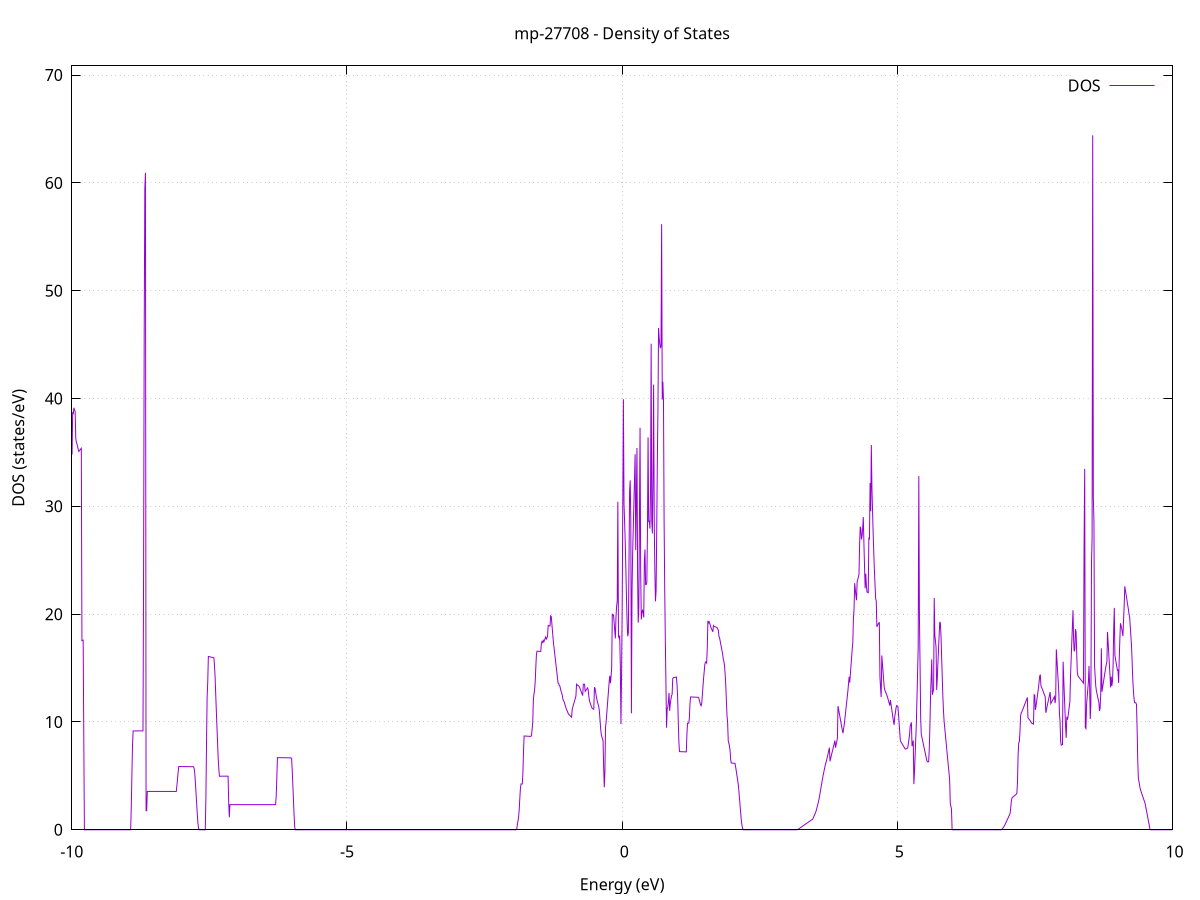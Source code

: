 set title 'mp-27708 - Density of States'
set xlabel 'Energy (eV)'
set ylabel 'DOS (states/eV)'
set grid
set xrange [-10:10]
set yrange [0:70.854]
set xzeroaxis lt -1
set terminal png size 800,600
set output 'mp-27708_dos_gnuplot.png'
plot '-' using 1:2 with lines title 'DOS'
-11.799200 0.000000
-11.788000 0.000000
-11.776800 0.000000
-11.765600 0.000000
-11.754400 0.000000
-11.743200 0.000000
-11.732000 0.000000
-11.720700 0.000000
-11.709500 0.000000
-11.698300 0.000000
-11.687100 0.000000
-11.675900 0.000000
-11.664700 0.000000
-11.653500 0.000000
-11.642300 0.000000
-11.631100 0.000000
-11.619900 0.000000
-11.608700 0.000000
-11.597500 0.000000
-11.586300 0.000000
-11.575100 0.000000
-11.563900 0.000000
-11.552700 0.000000
-11.541500 0.000000
-11.530300 0.000000
-11.519000 0.000000
-11.507800 0.000000
-11.496600 0.000000
-11.485400 0.000000
-11.474200 0.000000
-11.463000 0.000000
-11.451800 0.000000
-11.440600 0.000000
-11.429400 0.000000
-11.418200 0.000000
-11.407000 0.000000
-11.395800 0.000000
-11.384600 0.000000
-11.373400 0.000000
-11.362200 0.000000
-11.351000 0.000000
-11.339800 0.000000
-11.328500 0.000000
-11.317300 0.000000
-11.306100 0.000000
-11.294900 0.000000
-11.283700 0.000000
-11.272500 0.000000
-11.261300 0.000000
-11.250100 0.000000
-11.238900 0.000000
-11.227700 0.000000
-11.216500 0.000000
-11.205300 0.000000
-11.194100 0.000000
-11.182900 0.000000
-11.171700 0.000000
-11.160500 0.000000
-11.149300 0.000000
-11.138100 0.000000
-11.126800 0.000000
-11.115600 0.000000
-11.104400 0.000000
-11.093200 0.000000
-11.082000 0.000000
-11.070800 0.000000
-11.059600 0.000000
-11.048400 0.000000
-11.037200 0.000000
-11.026000 0.000000
-11.014800 0.000000
-11.003600 0.000000
-10.992400 0.000000
-10.981200 0.000000
-10.970000 0.000000
-10.958800 0.000000
-10.947600 0.000000
-10.936300 0.000000
-10.925100 0.000000
-10.913900 0.000000
-10.902700 0.000000
-10.891500 0.000000
-10.880300 0.000000
-10.869100 0.000000
-10.857900 0.000000
-10.846700 0.000000
-10.835500 0.000000
-10.824300 0.000000
-10.813100 0.000000
-10.801900 0.000000
-10.790700 0.000000
-10.779500 0.066300
-10.768300 0.795400
-10.757100 1.524500
-10.745900 2.131900
-10.734600 2.690500
-10.723400 3.249000
-10.712200 3.668600
-10.701000 5.186500
-10.689800 7.767000
-10.678600 8.559700
-10.667400 9.155500
-10.656200 9.711400
-10.645000 10.267200
-10.633800 10.456900
-10.622600 12.731500
-10.611400 14.052800
-10.600200 14.053400
-10.589000 14.053900
-10.577800 14.054400
-10.566600 14.055000
-10.555400 14.055500
-10.544100 14.056100
-10.532900 14.056600
-10.521700 14.057200
-10.510500 14.057700
-10.499300 14.058200
-10.488100 14.058800
-10.476900 13.713700
-10.465700 13.522200
-10.454500 13.330600
-10.443300 13.139100
-10.432100 12.797700
-10.420900 12.798100
-10.409700 11.829900
-10.398500 11.247100
-10.387300 11.073200
-10.376100 10.594600
-10.364900 10.594800
-10.353700 10.595000
-10.342400 9.760700
-10.331200 9.420900
-10.320000 9.421200
-10.308800 9.421400
-10.297600 9.421600
-10.286400 9.421900
-10.275200 9.422100
-10.264000 9.422300
-10.252800 9.422600
-10.241600 9.422800
-10.230400 9.423000
-10.219200 9.423300
-10.208000 9.423500
-10.196800 9.423700
-10.185600 9.424000
-10.174400 9.424200
-10.163200 9.424400
-10.152000 9.424700
-10.140700 9.424900
-10.129500 9.425100
-10.118300 9.425400
-10.107100 9.425600
-10.095900 9.425800
-10.084700 9.629000
-10.073500 11.027500
-10.062300 12.942700
-10.051100 15.923100
-10.039900 18.914000
-10.028700 23.624300
-10.017500 29.379700
-10.006300 34.939900
-9.995100 34.890600
-9.983900 38.756200
-9.972700 38.533500
-9.961500 39.140500
-9.950200 38.943000
-9.939000 38.807000
-9.927800 36.297900
-9.916600 35.926900
-9.905400 35.788700
-9.894200 35.527700
-9.883000 35.281300
-9.871800 35.098300
-9.860600 35.170400
-9.849400 35.242600
-9.838200 35.314700
-9.827000 35.386900
-9.815800 17.536900
-9.804600 17.564900
-9.793400 17.592900
-9.782200 8.739100
-9.771000 0.000000
-9.759800 0.000000
-9.748500 0.000000
-9.737300 0.000000
-9.726100 0.000000
-9.714900 0.000000
-9.703700 0.000000
-9.692500 0.000000
-9.681300 0.000000
-9.670100 0.000000
-9.658900 0.000000
-9.647700 0.000000
-9.636500 0.000000
-9.625300 0.000000
-9.614100 0.000000
-9.602900 0.000000
-9.591700 0.000000
-9.580500 0.000000
-9.569300 0.000000
-9.558000 0.000000
-9.546800 0.000000
-9.535600 0.000000
-9.524400 0.000000
-9.513200 0.000000
-9.502000 0.000000
-9.490800 0.000000
-9.479600 0.000000
-9.468400 0.000000
-9.457200 0.000000
-9.446000 0.000000
-9.434800 0.000000
-9.423600 0.000000
-9.412400 0.000000
-9.401200 0.000000
-9.390000 0.000000
-9.378800 0.000000
-9.367600 0.000000
-9.356300 0.000000
-9.345100 0.000000
-9.333900 0.000000
-9.322700 0.000000
-9.311500 0.000000
-9.300300 0.000000
-9.289100 0.000000
-9.277900 0.000000
-9.266700 0.000000
-9.255500 0.000000
-9.244300 0.000000
-9.233100 0.000000
-9.221900 0.000000
-9.210700 0.000000
-9.199500 0.000000
-9.188300 0.000000
-9.177100 0.000000
-9.165800 0.000000
-9.154600 0.000000
-9.143400 0.000000
-9.132200 0.000000
-9.121000 0.000000
-9.109800 0.000000
-9.098600 0.000000
-9.087400 0.000000
-9.076200 0.000000
-9.065000 0.000000
-9.053800 0.000000
-9.042600 0.000000
-9.031400 0.000000
-9.020200 0.000000
-9.009000 0.000000
-8.997800 0.000000
-8.986600 0.000000
-8.975400 0.000000
-8.964100 0.000000
-8.952900 0.000000
-8.941700 0.000000
-8.930500 0.000000
-8.919300 2.120600
-8.908100 5.071400
-8.896900 7.800300
-8.885700 9.164000
-8.874500 9.164700
-8.863300 9.165400
-8.852100 9.166200
-8.840900 9.166900
-8.829700 9.167600
-8.818500 9.168400
-8.807300 9.169100
-8.796100 9.169900
-8.784900 9.170600
-8.773600 9.171300
-8.762400 9.172100
-8.751200 9.172800
-8.740000 9.173600
-8.728800 9.174300
-8.717600 9.175000
-8.706400 9.175800
-8.695200 24.438100
-8.684000 46.347400
-8.672800 59.464400
-8.661600 60.934900
-8.650400 1.771200
-8.639200 1.771200
-8.628000 3.557800
-8.616800 3.557800
-8.605600 3.557800
-8.594400 3.557700
-8.583200 3.557700
-8.571900 3.557700
-8.560700 3.557700
-8.549500 3.557700
-8.538300 3.557700
-8.527100 3.557700
-8.515900 3.557600
-8.504700 3.557600
-8.493500 3.557600
-8.482300 3.557600
-8.471100 3.557600
-8.459900 3.557600
-8.448700 3.557500
-8.437500 3.557500
-8.426300 3.557500
-8.415100 3.557500
-8.403900 3.557500
-8.392700 3.557500
-8.381500 3.557400
-8.370200 3.557400
-8.359000 3.557400
-8.347800 3.557400
-8.336600 3.557400
-8.325400 3.557400
-8.314200 3.557300
-8.303000 3.557300
-8.291800 3.557300
-8.280600 3.557300
-8.269400 3.557300
-8.258200 3.557300
-8.247000 3.557200
-8.235800 3.557200
-8.224600 3.557200
-8.213400 3.557200
-8.202200 3.557200
-8.191000 3.557200
-8.179700 3.557200
-8.168500 3.557100
-8.157300 3.557100
-8.146100 3.557100
-8.134900 3.557100
-8.123700 3.557100
-8.112500 3.557100
-8.101300 3.557000
-8.090100 4.085400
-8.078900 4.717000
-8.067700 5.345900
-8.056500 5.867800
-8.045300 5.867000
-8.034100 5.866100
-8.022900 5.865300
-8.011700 5.864400
-8.000500 5.863600
-7.989300 5.862700
-7.978000 5.861800
-7.966800 5.861000
-7.955600 5.860100
-7.944400 5.859300
-7.933200 5.858400
-7.922000 5.857600
-7.910800 5.856700
-7.899600 5.855800
-7.888400 5.855000
-7.877200 5.854100
-7.866000 5.853300
-7.854800 5.852400
-7.843600 5.851600
-7.832400 5.850700
-7.821200 5.849800
-7.810000 5.849000
-7.798800 5.848100
-7.787500 5.847300
-7.776300 5.680800
-7.765100 5.197700
-7.753900 4.377800
-7.742700 3.427200
-7.731500 2.478100
-7.720300 1.515600
-7.709100 0.678300
-7.697900 0.184900
-7.686700 0.000000
-7.675500 0.000000
-7.664300 0.000000
-7.653100 0.000000
-7.641900 0.000000
-7.630700 0.000000
-7.619500 0.000000
-7.608300 0.000000
-7.597100 0.000000
-7.585800 0.000000
-7.574600 0.000000
-7.563400 2.884500
-7.552200 7.909700
-7.541000 12.311800
-7.529800 13.656300
-7.518600 16.075500
-7.507400 16.061900
-7.496200 16.048200
-7.485000 16.034600
-7.473800 16.020900
-7.462600 16.007300
-7.451400 15.993600
-7.440200 15.980000
-7.429000 15.966400
-7.417800 15.952700
-7.406600 15.176000
-7.395300 14.079400
-7.384100 12.461000
-7.372900 10.903800
-7.361700 9.430200
-7.350500 7.995600
-7.339300 6.572300
-7.328100 5.598700
-7.316900 4.968700
-7.305700 4.968900
-7.294500 4.969000
-7.283300 4.969200
-7.272100 4.969400
-7.260900 4.969500
-7.249700 4.969700
-7.238500 4.969900
-7.227300 4.970000
-7.216100 4.970200
-7.204900 4.970300
-7.193600 4.970500
-7.182400 4.970700
-7.171200 4.970800
-7.160000 4.971000
-7.148800 2.507900
-7.137600 1.164400
-7.126400 2.333400
-7.115200 2.333400
-7.104000 2.333400
-7.092800 2.333400
-7.081600 2.333400
-7.070400 2.333400
-7.059200 2.333400
-7.048000 2.333400
-7.036800 2.333400
-7.025600 2.333400
-7.014400 2.333300
-7.003100 2.333300
-6.991900 2.333300
-6.980700 2.333300
-6.969500 2.333300
-6.958300 2.333300
-6.947100 2.333300
-6.935900 2.333300
-6.924700 2.333300
-6.913500 2.333300
-6.902300 2.333300
-6.891100 2.333300
-6.879900 2.333300
-6.868700 2.333300
-6.857500 2.333300
-6.846300 2.333300
-6.835100 2.333300
-6.823900 2.333300
-6.812700 2.333300
-6.801400 2.333300
-6.790200 2.333300
-6.779000 2.333300
-6.767800 2.333300
-6.756600 2.333300
-6.745400 2.333300
-6.734200 2.333300
-6.723000 2.333300
-6.711800 2.333300
-6.700600 2.333300
-6.689400 2.333300
-6.678200 2.333200
-6.667000 2.333200
-6.655800 2.333200
-6.644600 2.333200
-6.633400 2.333200
-6.622200 2.333200
-6.611000 2.333200
-6.599700 2.333200
-6.588500 2.333200
-6.577300 2.333200
-6.566100 2.333200
-6.554900 2.333200
-6.543700 2.333200
-6.532500 2.333200
-6.521300 2.333200
-6.510100 2.333200
-6.498900 2.333200
-6.487700 2.333200
-6.476500 2.333200
-6.465300 2.333200
-6.454100 2.333200
-6.442900 2.333200
-6.431700 2.333200
-6.420500 2.333200
-6.409200 2.333200
-6.398000 2.333200
-6.386800 2.333200
-6.375600 2.333200
-6.364400 2.333200
-6.353200 2.333200
-6.342000 2.333200
-6.330800 2.333100
-6.319600 2.333100
-6.308400 2.333100
-6.297200 2.333100
-6.286000 3.097400
-6.274800 4.722200
-6.263600 6.689400
-6.252400 6.688500
-6.241200 6.687700
-6.230000 6.686900
-6.218800 6.686000
-6.207500 6.685200
-6.196300 6.684400
-6.185100 6.683600
-6.173900 6.682700
-6.162700 6.681900
-6.151500 6.681100
-6.140300 6.680200
-6.129100 6.679400
-6.117900 6.678600
-6.106700 6.677700
-6.095500 6.676900
-6.084300 6.676100
-6.073100 6.675300
-6.061900 6.674400
-6.050700 6.673600
-6.039500 6.672800
-6.028300 6.671900
-6.017000 6.671100
-6.005800 6.611300
-5.994600 5.495900
-5.983400 4.133500
-5.972200 2.770500
-5.961000 1.391100
-5.949800 0.266200
-5.938600 0.000000
-5.927400 0.000000
-5.916200 0.000000
-5.905000 0.000000
-5.893800 0.000000
-5.882600 0.000000
-5.871400 0.000000
-5.860200 0.000000
-5.849000 0.000000
-5.837800 0.000000
-5.826600 0.000000
-5.815300 0.000000
-5.804100 0.000000
-5.792900 0.000000
-5.781700 0.000000
-5.770500 0.000000
-5.759300 0.000000
-5.748100 0.000000
-5.736900 0.000000
-5.725700 0.000000
-5.714500 0.000000
-5.703300 0.000000
-5.692100 0.000000
-5.680900 0.000000
-5.669700 0.000000
-5.658500 0.000000
-5.647300 0.000000
-5.636100 0.000000
-5.624800 0.000000
-5.613600 0.000000
-5.602400 0.000000
-5.591200 0.000000
-5.580000 0.000000
-5.568800 0.000000
-5.557600 0.000000
-5.546400 0.000000
-5.535200 0.000000
-5.524000 0.000000
-5.512800 0.000000
-5.501600 0.000000
-5.490400 0.000000
-5.479200 0.000000
-5.468000 0.000000
-5.456800 0.000000
-5.445600 0.000000
-5.434400 0.000000
-5.423100 0.000000
-5.411900 0.000000
-5.400700 0.000000
-5.389500 0.000000
-5.378300 0.000000
-5.367100 0.000000
-5.355900 0.000000
-5.344700 0.000000
-5.333500 0.000000
-5.322300 0.000000
-5.311100 0.000000
-5.299900 0.000000
-5.288700 0.000000
-5.277500 0.000000
-5.266300 0.000000
-5.255100 0.000000
-5.243900 0.000000
-5.232700 0.000000
-5.221400 0.000000
-5.210200 0.000000
-5.199000 0.000000
-5.187800 0.000000
-5.176600 0.000000
-5.165400 0.000000
-5.154200 0.000000
-5.143000 0.000000
-5.131800 0.000000
-5.120600 0.000000
-5.109400 0.000000
-5.098200 0.000000
-5.087000 0.000000
-5.075800 0.000000
-5.064600 0.000000
-5.053400 0.000000
-5.042200 0.000000
-5.030900 0.000000
-5.019700 0.000000
-5.008500 0.000000
-4.997300 0.000000
-4.986100 0.000000
-4.974900 0.000000
-4.963700 0.000000
-4.952500 0.000000
-4.941300 0.000000
-4.930100 0.000000
-4.918900 0.000000
-4.907700 0.000000
-4.896500 0.000000
-4.885300 0.000000
-4.874100 0.000000
-4.862900 0.000000
-4.851700 0.000000
-4.840500 0.000000
-4.829200 0.000000
-4.818000 0.000000
-4.806800 0.000000
-4.795600 0.000000
-4.784400 0.000000
-4.773200 0.000000
-4.762000 0.000000
-4.750800 0.000000
-4.739600 0.000000
-4.728400 0.000000
-4.717200 0.000000
-4.706000 0.000000
-4.694800 0.000000
-4.683600 0.000000
-4.672400 0.000000
-4.661200 0.000000
-4.650000 0.000000
-4.638700 0.000000
-4.627500 0.000000
-4.616300 0.000000
-4.605100 0.000000
-4.593900 0.000000
-4.582700 0.000000
-4.571500 0.000000
-4.560300 0.000000
-4.549100 0.000000
-4.537900 0.000000
-4.526700 0.000000
-4.515500 0.000000
-4.504300 0.000000
-4.493100 0.000000
-4.481900 0.000000
-4.470700 0.000000
-4.459500 0.000000
-4.448300 0.000000
-4.437000 0.000000
-4.425800 0.000000
-4.414600 0.000000
-4.403400 0.000000
-4.392200 0.000000
-4.381000 0.000000
-4.369800 0.000000
-4.358600 0.000000
-4.347400 0.000000
-4.336200 0.000000
-4.325000 0.000000
-4.313800 0.000000
-4.302600 0.000000
-4.291400 0.000000
-4.280200 0.000000
-4.269000 0.000000
-4.257800 0.000000
-4.246500 0.000000
-4.235300 0.000000
-4.224100 0.000000
-4.212900 0.000000
-4.201700 0.000000
-4.190500 0.000000
-4.179300 0.000000
-4.168100 0.000000
-4.156900 0.000000
-4.145700 0.000000
-4.134500 0.000000
-4.123300 0.000000
-4.112100 0.000000
-4.100900 0.000000
-4.089700 0.000000
-4.078500 0.000000
-4.067300 0.000000
-4.056100 0.000000
-4.044800 0.000000
-4.033600 0.000000
-4.022400 0.000000
-4.011200 0.000000
-4.000000 0.000000
-3.988800 0.000000
-3.977600 0.000000
-3.966400 0.000000
-3.955200 0.000000
-3.944000 0.000000
-3.932800 0.000000
-3.921600 0.000000
-3.910400 0.000000
-3.899200 0.000000
-3.888000 0.000000
-3.876800 0.000000
-3.865600 0.000000
-3.854300 0.000000
-3.843100 0.000000
-3.831900 0.000000
-3.820700 0.000000
-3.809500 0.000000
-3.798300 0.000000
-3.787100 0.000000
-3.775900 0.000000
-3.764700 0.000000
-3.753500 0.000000
-3.742300 0.000000
-3.731100 0.000000
-3.719900 0.000000
-3.708700 0.000000
-3.697500 0.000000
-3.686300 0.000000
-3.675100 0.000000
-3.663900 0.000000
-3.652600 0.000000
-3.641400 0.000000
-3.630200 0.000000
-3.619000 0.000000
-3.607800 0.000000
-3.596600 0.000000
-3.585400 0.000000
-3.574200 0.000000
-3.563000 0.000000
-3.551800 0.000000
-3.540600 0.000000
-3.529400 0.000000
-3.518200 0.000000
-3.507000 0.000000
-3.495800 0.000000
-3.484600 0.000000
-3.473400 0.000000
-3.462200 0.000000
-3.450900 0.000000
-3.439700 0.000000
-3.428500 0.000000
-3.417300 0.000000
-3.406100 0.000000
-3.394900 0.000000
-3.383700 0.000000
-3.372500 0.000000
-3.361300 0.000000
-3.350100 0.000000
-3.338900 0.000000
-3.327700 0.000000
-3.316500 0.000000
-3.305300 0.000000
-3.294100 0.000000
-3.282900 0.000000
-3.271700 0.000000
-3.260400 0.000000
-3.249200 0.000000
-3.238000 0.000000
-3.226800 0.000000
-3.215600 0.000000
-3.204400 0.000000
-3.193200 0.000000
-3.182000 0.000000
-3.170800 0.000000
-3.159600 0.000000
-3.148400 0.000000
-3.137200 0.000000
-3.126000 0.000000
-3.114800 0.000000
-3.103600 0.000000
-3.092400 0.000000
-3.081200 0.000000
-3.070000 0.000000
-3.058700 0.000000
-3.047500 0.000000
-3.036300 0.000000
-3.025100 0.000000
-3.013900 0.000000
-3.002700 0.000000
-2.991500 0.000000
-2.980300 0.000000
-2.969100 0.000000
-2.957900 0.000000
-2.946700 0.000000
-2.935500 0.000000
-2.924300 0.000000
-2.913100 0.000000
-2.901900 0.000000
-2.890700 0.000000
-2.879500 0.000000
-2.868200 0.000000
-2.857000 0.000000
-2.845800 0.000000
-2.834600 0.000000
-2.823400 0.000000
-2.812200 0.000000
-2.801000 0.000000
-2.789800 0.000000
-2.778600 0.000000
-2.767400 0.000000
-2.756200 0.000000
-2.745000 0.000000
-2.733800 0.000000
-2.722600 0.000000
-2.711400 0.000000
-2.700200 0.000000
-2.689000 0.000000
-2.677800 0.000000
-2.666500 0.000000
-2.655300 0.000000
-2.644100 0.000000
-2.632900 0.000000
-2.621700 0.000000
-2.610500 0.000000
-2.599300 0.000000
-2.588100 0.000000
-2.576900 0.000000
-2.565700 0.000000
-2.554500 0.000000
-2.543300 0.000000
-2.532100 0.000000
-2.520900 0.000000
-2.509700 0.000000
-2.498500 0.000000
-2.487300 0.000000
-2.476000 0.000000
-2.464800 0.000000
-2.453600 0.000000
-2.442400 0.000000
-2.431200 0.000000
-2.420000 0.000000
-2.408800 0.000000
-2.397600 0.000000
-2.386400 0.000000
-2.375200 0.000000
-2.364000 0.000000
-2.352800 0.000000
-2.341600 0.000000
-2.330400 0.000000
-2.319200 0.000000
-2.308000 0.000000
-2.296800 0.000000
-2.285600 0.000000
-2.274300 0.000000
-2.263100 0.000000
-2.251900 0.000000
-2.240700 0.000000
-2.229500 0.000000
-2.218300 0.000000
-2.207100 0.000000
-2.195900 0.000000
-2.184700 0.000000
-2.173500 0.000000
-2.162300 0.000000
-2.151100 0.000000
-2.139900 0.000000
-2.128700 0.000000
-2.117500 0.000000
-2.106300 0.000000
-2.095100 0.000000
-2.083800 0.000000
-2.072600 0.000000
-2.061400 0.000000
-2.050200 0.000000
-2.039000 0.000000
-2.027800 0.000000
-2.016600 0.000000
-2.005400 0.000000
-1.994200 0.000000
-1.983000 0.000000
-1.971800 0.000000
-1.960600 0.000000
-1.949400 0.000000
-1.938200 0.000000
-1.927000 0.000000
-1.915800 0.058100
-1.904600 0.425300
-1.893400 0.792400
-1.882100 1.159600
-1.870900 1.812400
-1.859700 2.887900
-1.848500 3.825500
-1.837300 4.248400
-1.826100 4.247300
-1.814900 4.246300
-1.803700 5.219600
-1.792500 7.212600
-1.781300 8.699600
-1.770100 8.696000
-1.758900 8.692500
-1.747700 8.689000
-1.736500 8.685500
-1.725300 8.682000
-1.714100 8.678500
-1.702900 8.674900
-1.691700 8.671400
-1.680400 8.667900
-1.669200 8.664400
-1.658000 8.660900
-1.646800 8.751000
-1.635600 9.353900
-1.624400 9.956800
-1.613200 12.056900
-1.602000 12.600400
-1.590800 12.973100
-1.579600 13.762800
-1.568400 15.087100
-1.557200 16.299100
-1.546000 16.566500
-1.534800 16.562100
-1.523600 16.557600
-1.512400 16.553200
-1.501200 16.548700
-1.489900 16.544300
-1.478700 16.539800
-1.467500 17.298400
-1.456300 17.461900
-1.445100 17.379600
-1.433900 17.559800
-1.422700 17.430400
-1.411500 17.581700
-1.400300 17.733000
-1.389100 17.884300
-1.377900 17.689500
-1.366700 17.809700
-1.355500 17.929900
-1.344300 18.946600
-1.333100 18.930400
-1.321900 18.914100
-1.310700 18.897800
-1.299500 19.837400
-1.288200 19.787400
-1.277000 19.131100
-1.265800 18.399000
-1.254600 17.734500
-1.243400 17.137800
-1.232200 16.640000
-1.221000 16.142200
-1.209800 15.644400
-1.198600 15.146600
-1.187400 14.648800
-1.176200 14.151000
-1.165000 13.619800
-1.153800 13.592300
-1.142600 13.378500
-1.131400 13.339600
-1.120200 13.046200
-1.109000 12.851900
-1.097700 12.657500
-1.086500 12.463200
-1.075300 12.079100
-1.064100 11.967100
-1.052900 11.860500
-1.041700 11.653100
-1.030500 11.471300
-1.019300 11.276400
-1.008100 11.138300
-0.996900 11.000100
-0.985700 10.862000
-0.974500 10.730200
-0.963300 10.672100
-0.952100 10.614100
-0.940900 10.556000
-0.929700 10.498000
-0.918500 10.439900
-0.907300 11.186800
-0.896000 11.388800
-0.884800 11.590700
-0.873600 11.792700
-0.862400 11.994700
-0.851200 12.196600
-0.840000 12.398600
-0.828800 13.501100
-0.817600 13.443200
-0.806400 13.385200
-0.795200 13.375100
-0.784000 13.301400
-0.772800 13.195300
-0.761600 13.045400
-0.750400 12.895400
-0.739200 12.745500
-0.728000 12.595500
-0.716800 12.445600
-0.705500 13.504700
-0.694300 13.503200
-0.683100 13.501700
-0.671900 12.837000
-0.660700 12.918600
-0.649500 13.000100
-0.638300 13.081700
-0.627100 13.163500
-0.615900 12.932100
-0.604700 12.365100
-0.593500 11.951500
-0.582300 11.782300
-0.571100 11.613000
-0.559900 11.443800
-0.548700 11.298400
-0.537500 11.241800
-0.526300 11.185100
-0.515100 11.183200
-0.503800 13.223300
-0.492600 13.117100
-0.481400 12.745200
-0.470200 12.400400
-0.459000 12.088500
-0.447800 11.852200
-0.436600 11.634300
-0.425400 11.421400
-0.414200 11.026700
-0.403000 10.278400
-0.391800 9.456500
-0.380600 8.894900
-0.369400 8.633500
-0.358200 8.452700
-0.347000 8.271900
-0.335800 5.793400
-0.324600 3.941300
-0.313300 5.341100
-0.302100 9.490300
-0.290900 10.004900
-0.279700 10.761400
-0.268500 11.517800
-0.257300 12.274300
-0.246100 13.030800
-0.234900 13.787300
-0.223700 14.284000
-0.212500 13.591100
-0.201300 14.241000
-0.190100 15.025800
-0.178900 20.032000
-0.167700 19.901400
-0.156500 19.921000
-0.145300 19.207400
-0.134100 18.467900
-0.122900 17.751400
-0.111600 19.789800
-0.100400 20.725900
-0.089200 21.218100
-0.078000 30.425700
-0.066800 17.948100
-0.055600 17.787700
-0.044400 18.020500
-0.033200 15.280100
-0.022000 9.801700
-0.010800 14.320900
0.000400 20.324700
0.011600 30.129500
0.022800 39.934300
0.034000 30.233600
0.045200 28.449800
0.056400 26.666000
0.067600 24.146500
0.078800 21.570500
0.090100 19.256300
0.101300 17.947700
0.112500 18.232300
0.123700 24.316400
0.134900 31.389700
0.146100 32.412700
0.157300 28.767200
0.168500 10.802400
0.179700 22.127800
0.190900 25.691900
0.202100 27.976100
0.213300 30.260300
0.224500 32.544400
0.235700 34.828600
0.246900 25.938500
0.258100 30.599500
0.269300 35.408400
0.280600 23.794600
0.291800 19.208800
0.303000 20.653300
0.314200 28.850300
0.325400 37.282900
0.336600 24.092300
0.347800 19.502200
0.359000 20.135900
0.370200 20.415200
0.381400 20.157200
0.392600 19.693600
0.403800 24.949700
0.415000 25.997200
0.426200 22.738900
0.437400 22.747900
0.448600 22.905400
0.459800 27.652100
0.471000 36.392300
0.482300 28.535500
0.493500 28.684300
0.504700 27.936000
0.515900 31.392400
0.527100 45.080700
0.538300 28.641900
0.549500 27.487400
0.560700 32.677300
0.571900 41.289900
0.583100 28.560300
0.594300 24.058000
0.605500 21.187900
0.616700 22.160700
0.627900 27.487700
0.639100 33.978400
0.650300 38.814300
0.661500 46.546800
0.672800 45.627200
0.684000 45.013000
0.695200 44.667400
0.706400 44.858200
0.717600 56.166800
0.728800 39.899400
0.740000 41.560100
0.751200 39.821500
0.762400 28.671600
0.773600 22.305500
0.784800 17.467800
0.796000 13.443300
0.807200 9.464300
0.818400 11.213600
0.829600 11.374600
0.840800 11.931400
0.852000 12.695500
0.863200 11.028400
0.874500 11.674300
0.885700 12.065900
0.896900 12.437000
0.908100 12.550900
0.919300 14.035100
0.930500 14.108000
0.941700 14.120300
0.952900 14.132600
0.964100 14.144800
0.975300 14.157100
0.986500 14.169300
0.997700 13.404000
1.008900 12.191300
1.020100 9.991600
1.031300 8.100300
1.042500 7.247900
1.053700 7.245700
1.065000 7.243600
1.076200 7.241500
1.087400 7.239400
1.098600 7.237300
1.109800 7.235100
1.121000 7.233000
1.132200 7.230900
1.143400 7.228800
1.154600 7.226700
1.165800 7.224500
1.177000 8.901000
1.188200 9.889100
1.199400 9.886600
1.210600 9.884100
1.221800 10.393100
1.233000 11.760800
1.244200 12.320000
1.255400 12.317500
1.266700 12.314900
1.277900 12.312400
1.289100 12.309800
1.300300 12.307300
1.311500 12.304800
1.322700 12.302200
1.333900 12.299700
1.345100 12.297100
1.356300 12.294600
1.367500 12.292000
1.378700 12.289500
1.389900 12.281400
1.401100 12.051500
1.412300 11.821700
1.423500 11.591900
1.434700 11.498200
1.445900 11.718700
1.457200 12.478300
1.468400 13.266900
1.479600 14.055400
1.490800 14.663600
1.502000 15.310000
1.513200 15.565300
1.524400 15.568100
1.535600 15.470900
1.546800 16.885100
1.558000 19.378100
1.569200 19.197600
1.580400 19.304300
1.591600 19.128200
1.602800 18.952000
1.614000 18.741900
1.625200 18.621000
1.636400 18.490500
1.647600 18.360600
1.658900 18.938100
1.670100 18.861300
1.681300 18.840600
1.692500 18.819900
1.703700 18.799200
1.714900 18.778500
1.726100 18.745500
1.737300 18.617800
1.748500 18.490100
1.759700 17.919100
1.770900 17.785500
1.782100 17.485500
1.793300 17.183000
1.804500 16.880500
1.815700 16.578000
1.826900 16.275500
1.838100 15.809700
1.849300 15.601200
1.860600 15.183200
1.871800 14.417600
1.883000 13.434800
1.894200 11.944800
1.905400 10.595100
1.916600 9.943100
1.927800 8.236200
1.939000 8.010900
1.950200 7.785700
1.961400 7.329200
1.972600 6.485400
1.983800 6.199500
1.995000 6.192600
2.006200 6.185700
2.017400 6.178800
2.028600 6.171800
2.039800 6.164900
2.051100 6.158000
2.062300 5.832700
2.073500 5.455800
2.084700 5.078900
2.095900 4.702000
2.107100 4.325100
2.118300 3.751900
2.129500 3.065200
2.140700 2.378400
2.151900 1.691700
2.163100 1.004900
2.174300 0.516600
2.185500 0.202900
2.196700 0.000000
2.207900 0.000000
2.219100 0.000000
2.230300 0.000000
2.241500 0.000000
2.252800 0.000000
2.264000 0.000000
2.275200 0.000000
2.286400 0.000000
2.297600 0.000000
2.308800 0.000000
2.320000 0.000000
2.331200 0.000000
2.342400 0.000000
2.353600 0.000000
2.364800 0.000000
2.376000 0.000000
2.387200 0.000000
2.398400 0.000000
2.409600 0.000000
2.420800 0.000000
2.432000 0.000000
2.443300 0.000000
2.454500 0.000000
2.465700 0.000000
2.476900 0.000000
2.488100 0.000000
2.499300 0.000000
2.510500 0.000000
2.521700 0.000000
2.532900 0.000000
2.544100 0.000000
2.555300 0.000000
2.566500 0.000000
2.577700 0.000000
2.588900 0.000000
2.600100 0.000000
2.611300 0.000000
2.622500 0.000000
2.633700 0.000000
2.645000 0.000000
2.656200 0.000000
2.667400 0.000000
2.678600 0.000000
2.689800 0.000000
2.701000 0.000000
2.712200 0.000000
2.723400 0.000000
2.734600 0.000000
2.745800 0.000000
2.757000 0.000000
2.768200 0.000000
2.779400 0.000000
2.790600 0.000000
2.801800 0.000000
2.813000 0.000000
2.824200 0.000000
2.835500 0.000000
2.846700 0.000000
2.857900 0.000000
2.869100 0.000000
2.880300 0.000000
2.891500 0.000000
2.902700 0.000000
2.913900 0.000000
2.925100 0.000000
2.936300 0.000000
2.947500 0.000000
2.958700 0.000000
2.969900 0.000000
2.981100 0.000000
2.992300 0.000000
3.003500 0.000000
3.014700 0.000000
3.025900 0.000000
3.037200 0.000000
3.048400 0.000000
3.059600 0.000000
3.070800 0.000000
3.082000 0.000000
3.093200 0.000000
3.104400 0.000000
3.115600 0.000000
3.126800 0.000000
3.138000 0.000000
3.149200 0.000000
3.160400 0.000000
3.171600 0.000000
3.182800 0.010700
3.194000 0.032900
3.205200 0.072700
3.216400 0.112400
3.227600 0.152200
3.238900 0.192000
3.250100 0.231700
3.261300 0.271500
3.272500 0.311300
3.283700 0.351000
3.294900 0.390800
3.306100 0.430500
3.317300 0.470300
3.328500 0.510100
3.339700 0.549800
3.350900 0.589600
3.362100 0.629400
3.373300 0.669100
3.384500 0.708900
3.395700 0.748700
3.406900 0.788400
3.418100 0.828200
3.429400 0.868000
3.440600 0.907700
3.451800 0.947500
3.463000 0.988400
3.474200 1.121200
3.485400 1.254000
3.496600 1.386800
3.507800 1.519600
3.519000 1.652400
3.530200 1.854200
3.541400 2.076800
3.552600 2.299400
3.563800 2.522000
3.575000 2.778900
3.586200 3.105900
3.597400 3.439300
3.608600 3.772600
3.619800 4.105900
3.631100 4.439200
3.642300 4.772600
3.653500 5.089000
3.664700 5.361700
3.675900 5.634400
3.687100 5.907100
3.698300 6.155500
3.709500 6.335500
3.720700 6.578900
3.731900 6.837000
3.743100 7.096900
3.754300 7.356800
3.765500 7.616700
3.776700 6.355800
3.787900 6.596500
3.799100 6.837200
3.810300 7.077800
3.821600 7.318500
3.832800 7.559100
3.844000 7.799800
3.855200 8.040500
3.866400 8.281100
3.877600 7.614500
3.888800 7.900900
3.900000 8.187300
3.911200 8.473700
3.922400 11.474300
3.933600 11.152600
3.944800 10.830900
3.956000 10.509200
3.967200 10.187400
3.978400 9.865700
3.989600 9.544000
4.000800 9.222300
4.012000 8.960800
4.023300 9.332400
4.034500 9.717800
4.045700 10.235800
4.056900 10.760200
4.068100 11.284600
4.079300 11.809000
4.090500 12.333400
4.101700 12.874500
4.112900 13.519200
4.124100 14.182400
4.135300 13.655900
4.146500 14.430800
4.157700 15.196200
4.168900 15.961700
4.180100 16.727100
4.191300 17.366900
4.202500 19.670100
4.213800 20.432700
4.225000 22.876500
4.236200 22.303500
4.247400 21.730400
4.258600 21.290900
4.269800 22.989800
4.281000 23.220000
4.292200 23.450300
4.303400 23.680500
4.314600 26.428900
4.325800 28.119000
4.337000 27.925400
4.348200 26.925200
4.359400 27.263300
4.370600 27.951400
4.381800 29.001400
4.393000 26.603900
4.404200 24.387200
4.415500 22.393300
4.426700 23.753400
4.437900 22.667900
4.449100 22.049700
4.460300 22.017900
4.471500 21.986000
4.482700 27.112700
4.493900 26.918000
4.505100 32.162100
4.516300 29.550100
4.527500 35.686700
4.538700 31.732500
4.549900 29.592600
4.561100 27.452800
4.572300 25.701900
4.583500 24.067100
4.594700 22.779800
4.606000 21.459400
4.617200 21.224700
4.628400 18.831200
4.639600 18.947100
4.650800 19.062900
4.662000 19.178700
4.673200 19.207300
4.684400 14.169600
4.695600 13.138900
4.706800 12.313300
4.718000 16.164700
4.729200 15.416300
4.740400 14.667900
4.751600 13.919600
4.762800 13.171200
4.774000 12.945200
4.785200 12.802200
4.796400 12.659300
4.807700 12.516400
4.818900 12.359300
4.830100 12.149400
4.841300 11.939600
4.852500 11.729800
4.863700 11.519900
4.874900 12.027800
4.886100 11.623800
4.897300 11.219800
4.908500 10.815800
4.919700 10.411800
4.930900 10.007800
4.942100 9.738400
4.953300 10.485600
4.964500 10.833700
4.975700 11.276500
4.986900 11.518300
4.998100 11.482400
5.009400 11.446600
5.020600 10.787600
5.031800 9.955100
5.043000 9.122500
5.054200 8.289900
5.065400 8.162400
5.076600 8.065700
5.087800 7.968900
5.099000 7.872200
5.110200 7.775400
5.121400 7.678700
5.132600 7.581900
5.143800 7.485200
5.155000 7.500200
5.166200 7.529200
5.177400 7.558100
5.188600 7.587000
5.199900 7.970200
5.211100 8.388400
5.222300 8.806500
5.233500 9.598800
5.244700 9.780800
5.255900 9.962700
5.267100 7.740400
5.278300 8.006300
5.289500 8.272100
5.300700 4.233000
5.311900 5.356500
5.323100 6.848800
5.334300 8.341100
5.345500 9.833500
5.356700 12.129200
5.367900 14.480500
5.379100 16.831700
5.390300 32.801200
5.401600 19.840900
5.412800 15.506400
5.424000 10.448200
5.435200 8.847700
5.446400 8.578700
5.457600 8.309800
5.468800 8.040900
5.480000 7.772000
5.491200 7.503100
5.502400 7.234100
5.513600 6.965200
5.524800 6.696300
5.536000 6.427400
5.547200 6.309600
5.558400 6.308500
5.569600 6.307400
5.580800 7.567800
5.592100 9.587800
5.603300 12.305900
5.614500 14.054300
5.625700 15.802700
5.636900 12.522000
5.648100 12.770400
5.659300 13.018700
5.670500 21.495500
5.681700 18.050500
5.692900 17.509600
5.704100 16.895200
5.715300 12.972400
5.726500 14.119600
5.737700 15.455300
5.748900 16.791000
5.760100 18.074500
5.771300 19.279700
5.782500 19.151600
5.793800 17.942600
5.805000 16.076200
5.816200 14.209800
5.827400 12.343300
5.838600 11.044200
5.849800 10.084400
5.861000 9.480500
5.872200 8.876600
5.883400 8.272700
5.894600 7.668800
5.905800 7.064900
5.917000 6.461000
5.928200 5.857100
5.939400 5.253200
5.950600 4.649300
5.961800 2.487500
5.973000 2.191400
5.984300 1.895400
5.995500 0.000000
6.006700 0.000000
6.017900 0.000000
6.029100 0.000000
6.040300 0.000000
6.051500 0.000000
6.062700 0.000000
6.073900 0.000000
6.085100 0.000000
6.096300 0.000000
6.107500 0.000000
6.118700 0.000000
6.129900 0.000000
6.141100 0.000000
6.152300 0.000000
6.163500 0.000000
6.174700 0.000000
6.186000 0.000000
6.197200 0.000000
6.208400 0.000000
6.219600 0.000000
6.230800 0.000000
6.242000 0.000000
6.253200 0.000000
6.264400 0.000000
6.275600 0.000000
6.286800 0.000000
6.298000 0.000000
6.309200 0.000000
6.320400 0.000000
6.331600 0.000000
6.342800 0.000000
6.354000 0.000000
6.365200 0.000000
6.376500 0.000000
6.387700 0.000000
6.398900 0.000000
6.410100 0.000000
6.421300 0.000000
6.432500 0.000000
6.443700 0.000000
6.454900 0.000000
6.466100 0.000000
6.477300 0.000000
6.488500 0.000000
6.499700 0.000000
6.510900 0.000000
6.522100 0.000000
6.533300 0.000000
6.544500 0.000000
6.555700 0.000000
6.566900 0.000000
6.578200 0.000000
6.589400 0.000000
6.600600 0.000000
6.611800 0.000000
6.623000 0.000000
6.634200 0.000000
6.645400 0.000000
6.656600 0.000000
6.667800 0.000000
6.679000 0.000000
6.690200 0.000000
6.701400 0.000000
6.712600 0.000000
6.723800 0.000000
6.735000 0.000000
6.746200 0.000000
6.757400 0.000000
6.768600 0.000000
6.779900 0.000000
6.791100 0.000000
6.802300 0.000000
6.813500 0.000000
6.824700 0.000000
6.835900 0.000000
6.847100 0.000000
6.858300 0.000000
6.869500 0.000000
6.880700 0.000000
6.891900 0.000000
6.903100 0.062200
6.914300 0.139500
6.925500 0.216800
6.936700 0.294100
6.947900 0.384800
6.959100 0.508200
6.970400 0.631600
6.981600 0.755100
6.992800 0.878500
7.004000 1.001900
7.015200 1.125300
7.026400 1.248800
7.037600 1.372200
7.048800 1.495600
7.060000 2.027100
7.071200 2.603000
7.082400 2.958400
7.093600 3.006000
7.104800 3.053600
7.116000 3.101300
7.127200 3.148900
7.138400 3.196500
7.149600 3.244100
7.160800 3.292800
7.172100 3.369300
7.183300 4.394200
7.194500 6.921200
7.205700 8.072400
7.216900 8.160400
7.228100 9.045500
7.239300 10.539900
7.250500 10.841400
7.261700 10.928800
7.272900 11.069700
7.284100 11.218700
7.295300 11.367700
7.306500 11.516600
7.317700 11.665600
7.328900 11.814600
7.340100 11.963500
7.351300 12.112500
7.362600 12.273600
7.373800 10.395200
7.385000 10.317200
7.396200 10.239200
7.407400 10.161300
7.418600 10.083300
7.429800 9.979300
7.441000 9.886100
7.452200 9.855900
7.463400 9.825700
7.474600 9.795600
7.485800 12.525700
7.497000 12.491700
7.508200 11.120800
7.519400 11.436000
7.530600 11.866400
7.541800 12.296900
7.553000 12.727400
7.564300 13.157900
7.575500 13.677500
7.586700 14.230800
7.597900 14.398900
7.609100 13.384600
7.620300 13.233300
7.631500 13.082000
7.642700 12.930800
7.653900 12.779500
7.665100 12.628200
7.676300 12.476900
7.687500 12.325600
7.698700 10.850000
7.709900 11.121700
7.721100 11.441900
7.732300 11.709900
7.743500 11.977800
7.754800 12.245800
7.766000 12.513700
7.777200 12.781700
7.788400 11.701300
7.799600 11.810300
7.810800 11.919300
7.822000 12.028400
7.833200 12.137400
7.844400 12.246400
7.855600 12.355400
7.866800 11.751700
7.878000 12.265200
7.889200 16.733300
7.900400 15.759800
7.911600 14.786300
7.922800 13.812800
7.934000 12.839300
7.945200 10.867900
7.956500 10.055800
7.967700 8.193700
7.978900 7.841600
7.990100 7.875000
8.001300 7.908400
8.012500 15.593100
8.023700 14.063400
8.034900 12.533800
8.046100 11.004100
8.057300 9.580800
8.068500 8.524700
8.079700 10.471900
8.090900 10.201800
8.102100 10.513900
8.113300 10.974900
8.124500 11.435900
8.135700 11.897000
8.147000 14.234400
8.158200 15.771600
8.169400 17.308700
8.180600 18.845900
8.191800 20.361500
8.203000 17.611900
8.214200 16.543800
8.225400 16.741300
8.236600 18.608000
8.247800 18.363300
8.259000 16.492800
8.270200 14.622200
8.281400 14.276400
8.292600 14.201400
8.303800 14.126300
8.315000 14.051300
8.326200 13.976200
8.337400 13.901200
8.348700 13.826100
8.359900 13.751100
8.371100 13.676000
8.382300 13.601000
8.393500 26.521700
8.404700 33.475900
8.415900 9.490200
8.427100 9.389700
8.438300 11.602000
8.449500 12.309200
8.460700 13.016400
8.471900 13.723600
8.483100 15.204400
8.494300 13.328800
8.505500 10.275200
8.516700 11.615400
8.527900 24.687800
8.539100 26.999300
8.550400 64.412400
8.561600 30.828300
8.572800 28.585800
8.584000 15.208200
8.595200 14.164300
8.606400 13.298100
8.617600 12.883800
8.628800 12.615000
8.640000 12.346100
8.651200 12.077300
8.662400 11.808500
8.673600 11.014200
8.684800 11.283400
8.696000 12.629000
8.707200 16.828700
8.718400 12.807200
8.729600 13.177700
8.740900 13.548200
8.752100 13.918600
8.763300 14.289100
8.774500 14.659500
8.785700 15.030000
8.796900 15.343500
8.808100 15.587200
8.819300 18.351500
8.830500 17.356100
8.841700 16.360700
8.852900 15.365200
8.864100 14.369800
8.875300 13.207000
8.886500 14.203100
8.897700 13.341100
8.908900 13.742600
8.920100 15.123800
8.931300 18.536200
8.942600 20.581000
8.953800 16.168700
8.965000 15.824000
8.976200 15.479400
8.987400 15.134800
8.998600 14.790100
9.009800 14.809300
9.021000 13.624100
9.032200 15.838900
9.043400 17.671300
9.054600 19.152500
9.065800 18.937000
9.077000 18.683900
9.088200 18.323300
9.099400 17.962800
9.110600 19.405800
9.121800 20.779100
9.133100 22.583100
9.144300 22.217200
9.155500 21.851400
9.166700 21.485500
9.177900 21.119700
9.189100 20.753800
9.200300 20.377900
9.211500 19.960300
9.222700 19.654300
9.233900 18.751900
9.245100 17.849400
9.256300 16.947000
9.267500 15.465800
9.278700 13.874500
9.289900 12.922800
9.301100 12.154800
9.312300 11.789200
9.323500 11.783800
9.334800 11.778400
9.346000 11.603400
9.357200 9.311100
9.368400 6.474200
9.379600 4.794500
9.390800 4.464900
9.402000 4.135200
9.413200 3.805600
9.424400 3.620200
9.435600 3.451100
9.446800 3.282100
9.458000 3.113000
9.469200 2.943900
9.480400 2.774900
9.491600 2.605800
9.502800 2.436700
9.514000 2.119100
9.525300 1.820200
9.536500 1.521400
9.547700 1.222500
9.558900 0.923700
9.570100 0.624900
9.581300 0.326000
9.592500 0.027200
9.603700 0.000000
9.614900 0.000000
9.626100 0.000000
9.637300 0.000000
9.648500 0.000000
9.659700 0.000000
9.670900 0.000000
9.682100 0.000000
9.693300 0.000000
9.704500 0.000000
9.715700 0.000000
9.727000 0.000000
9.738200 0.000000
9.749400 0.000000
9.760600 0.000000
9.771800 0.000000
9.783000 0.000000
9.794200 0.000000
9.805400 0.000000
9.816600 0.000000
9.827800 0.000000
9.839000 0.000000
9.850200 0.000000
9.861400 0.000000
9.872600 0.000000
9.883800 0.000000
9.895000 0.000000
9.906200 0.000000
9.917500 0.000000
9.928700 0.000000
9.939900 0.000000
9.951100 0.000000
9.962300 0.000000
9.973500 0.000000
9.984700 0.000000
9.995900 0.000000
10.007100 0.000000
10.018300 0.000000
10.029500 0.000000
10.040700 0.000000
10.051900 0.000000
10.063100 0.000000
10.074300 0.000000
10.085500 0.000000
10.096700 0.000000
10.107900 0.000000
10.119200 0.000000
10.130400 0.000000
10.141600 0.000000
10.152800 0.000000
10.164000 0.000000
10.175200 0.000000
10.186400 0.000000
10.197600 0.000000
10.208800 0.000000
10.220000 0.000000
10.231200 0.000000
10.242400 0.000000
10.253600 0.000000
10.264800 0.000000
10.276000 0.000000
10.287200 0.000000
10.298400 0.000000
10.309600 0.000000
10.320900 0.000000
10.332100 0.000000
10.343300 0.000000
10.354500 0.000000
10.365700 0.000000
10.376900 0.000000
10.388100 0.000000
10.399300 0.000000
10.410500 0.000000
10.421700 0.000000
10.432900 0.000000
10.444100 0.000000
10.455300 0.000000
10.466500 0.000000
10.477700 0.000000
10.488900 0.000000
10.500100 0.000000
10.511400 0.000000
10.522600 0.000000
10.533800 0.000000
10.545000 0.000000
10.556200 0.000000
10.567400 0.000000
10.578600 0.000000
10.589800 0.000000
10.601000 0.000000
10.612200 0.000000
e
